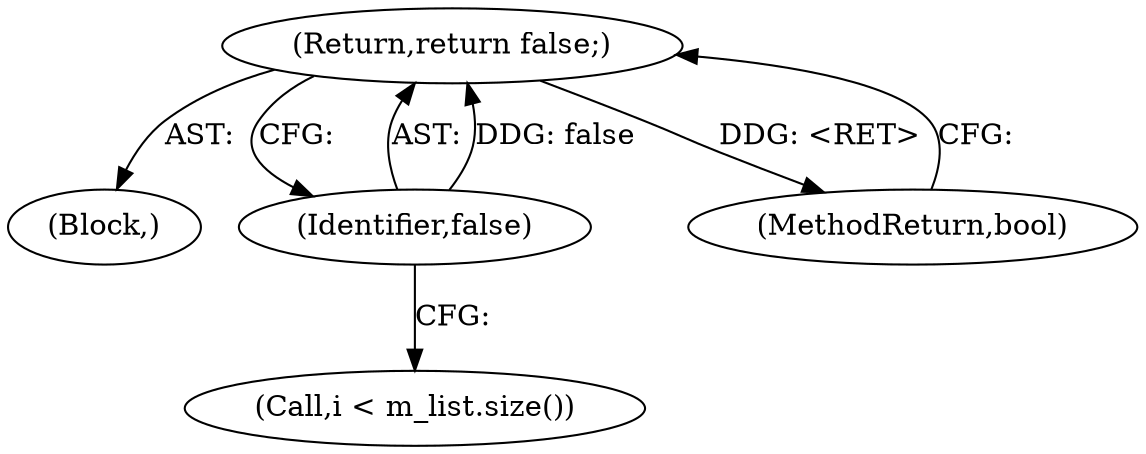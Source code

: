 digraph "1_Chrome_5d0e9f824e05523e03dabc0e341b9f8f17a72bb0@del" {
"1000143" [label="(Return,return false;)"];
"1000144" [label="(Identifier,false)"];
"1000131" [label="(Call,i < m_list.size())"];
"1000143" [label="(Return,return false;)"];
"1000103" [label="(Block,)"];
"1000145" [label="(MethodReturn,bool)"];
"1000144" [label="(Identifier,false)"];
"1000143" -> "1000103"  [label="AST: "];
"1000143" -> "1000144"  [label="CFG: "];
"1000144" -> "1000143"  [label="AST: "];
"1000145" -> "1000143"  [label="CFG: "];
"1000143" -> "1000145"  [label="DDG: <RET>"];
"1000144" -> "1000143"  [label="DDG: false"];
"1000144" -> "1000131"  [label="CFG: "];
}
